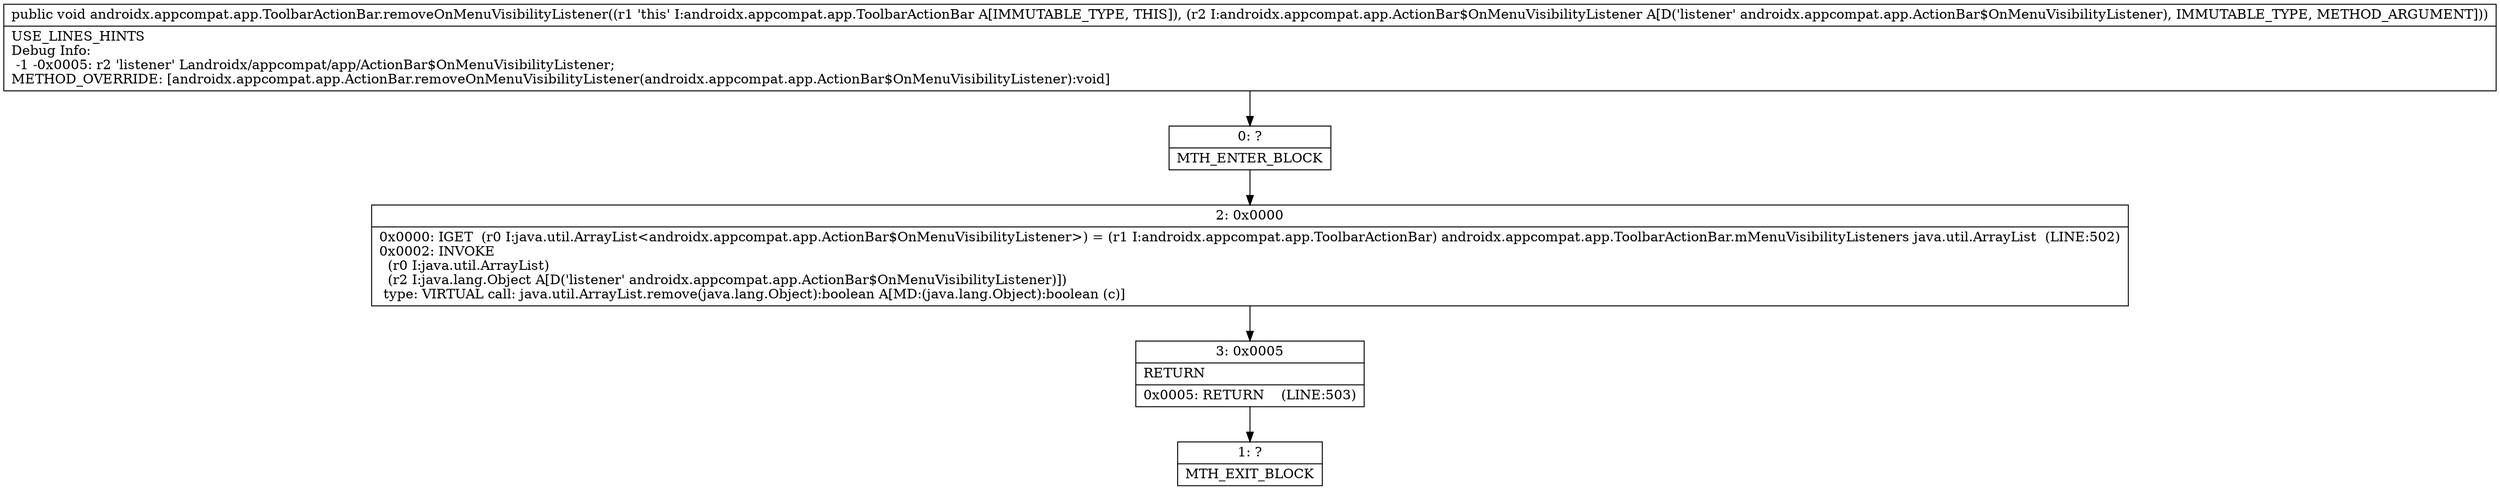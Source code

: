 digraph "CFG forandroidx.appcompat.app.ToolbarActionBar.removeOnMenuVisibilityListener(Landroidx\/appcompat\/app\/ActionBar$OnMenuVisibilityListener;)V" {
Node_0 [shape=record,label="{0\:\ ?|MTH_ENTER_BLOCK\l}"];
Node_2 [shape=record,label="{2\:\ 0x0000|0x0000: IGET  (r0 I:java.util.ArrayList\<androidx.appcompat.app.ActionBar$OnMenuVisibilityListener\>) = (r1 I:androidx.appcompat.app.ToolbarActionBar) androidx.appcompat.app.ToolbarActionBar.mMenuVisibilityListeners java.util.ArrayList  (LINE:502)\l0x0002: INVOKE  \l  (r0 I:java.util.ArrayList)\l  (r2 I:java.lang.Object A[D('listener' androidx.appcompat.app.ActionBar$OnMenuVisibilityListener)])\l type: VIRTUAL call: java.util.ArrayList.remove(java.lang.Object):boolean A[MD:(java.lang.Object):boolean (c)]\l}"];
Node_3 [shape=record,label="{3\:\ 0x0005|RETURN\l|0x0005: RETURN    (LINE:503)\l}"];
Node_1 [shape=record,label="{1\:\ ?|MTH_EXIT_BLOCK\l}"];
MethodNode[shape=record,label="{public void androidx.appcompat.app.ToolbarActionBar.removeOnMenuVisibilityListener((r1 'this' I:androidx.appcompat.app.ToolbarActionBar A[IMMUTABLE_TYPE, THIS]), (r2 I:androidx.appcompat.app.ActionBar$OnMenuVisibilityListener A[D('listener' androidx.appcompat.app.ActionBar$OnMenuVisibilityListener), IMMUTABLE_TYPE, METHOD_ARGUMENT]))  | USE_LINES_HINTS\lDebug Info:\l  \-1 \-0x0005: r2 'listener' Landroidx\/appcompat\/app\/ActionBar$OnMenuVisibilityListener;\lMETHOD_OVERRIDE: [androidx.appcompat.app.ActionBar.removeOnMenuVisibilityListener(androidx.appcompat.app.ActionBar$OnMenuVisibilityListener):void]\l}"];
MethodNode -> Node_0;Node_0 -> Node_2;
Node_2 -> Node_3;
Node_3 -> Node_1;
}

